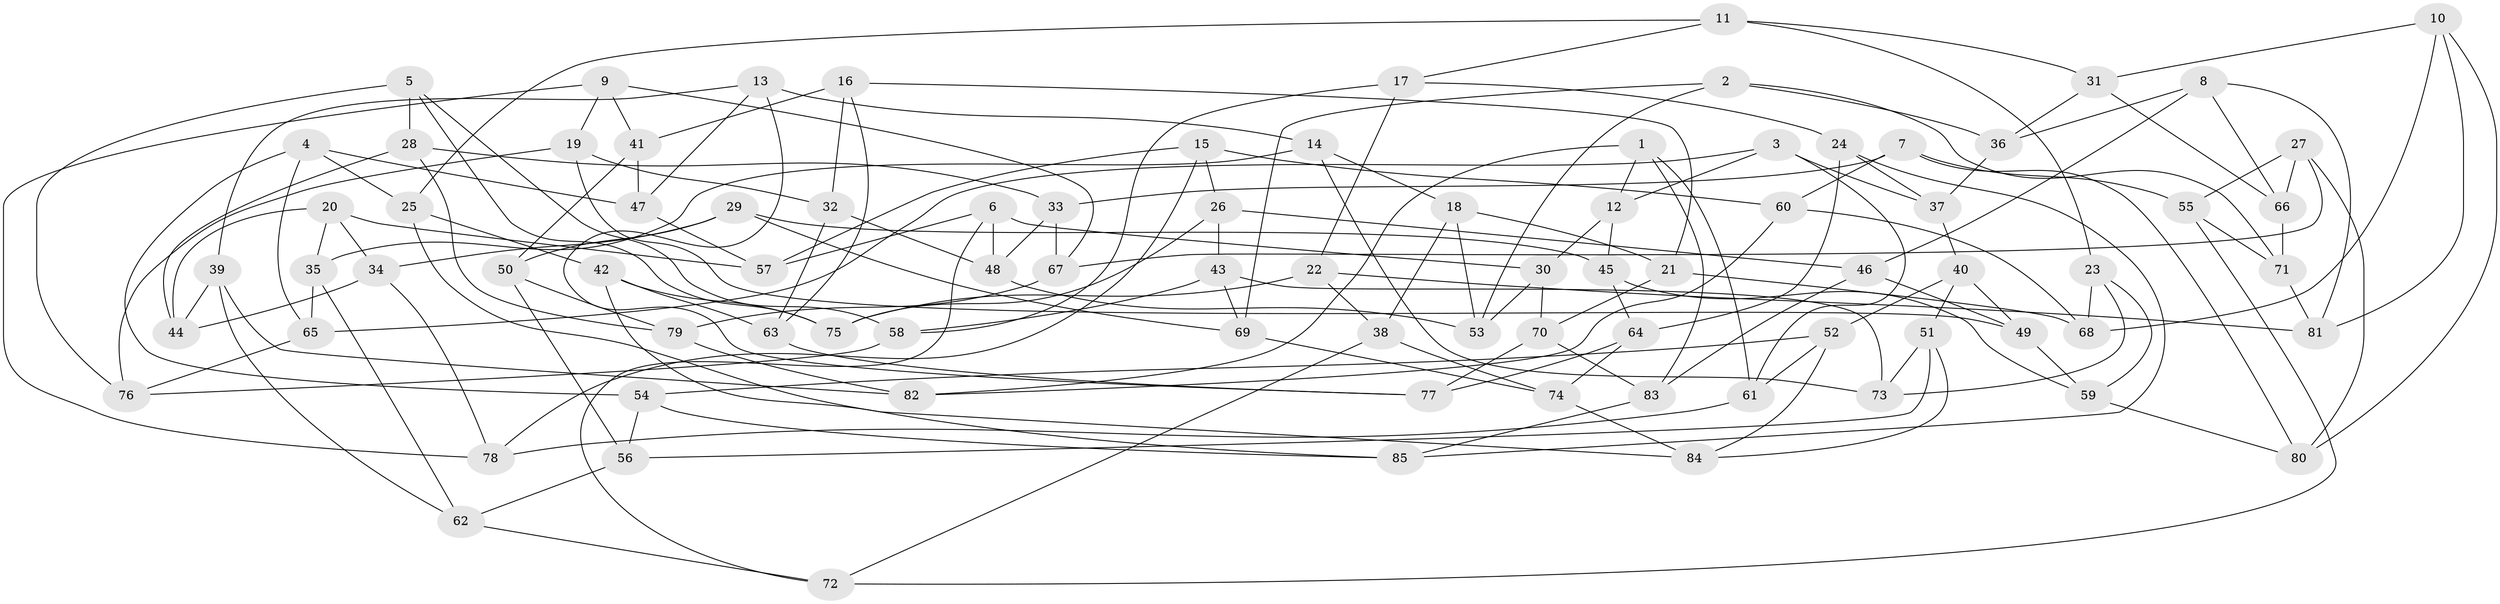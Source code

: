 // Generated by graph-tools (version 1.1) at 2025/02/03/09/25 03:02:54]
// undirected, 85 vertices, 170 edges
graph export_dot {
graph [start="1"]
  node [color=gray90,style=filled];
  1;
  2;
  3;
  4;
  5;
  6;
  7;
  8;
  9;
  10;
  11;
  12;
  13;
  14;
  15;
  16;
  17;
  18;
  19;
  20;
  21;
  22;
  23;
  24;
  25;
  26;
  27;
  28;
  29;
  30;
  31;
  32;
  33;
  34;
  35;
  36;
  37;
  38;
  39;
  40;
  41;
  42;
  43;
  44;
  45;
  46;
  47;
  48;
  49;
  50;
  51;
  52;
  53;
  54;
  55;
  56;
  57;
  58;
  59;
  60;
  61;
  62;
  63;
  64;
  65;
  66;
  67;
  68;
  69;
  70;
  71;
  72;
  73;
  74;
  75;
  76;
  77;
  78;
  79;
  80;
  81;
  82;
  83;
  84;
  85;
  1 -- 82;
  1 -- 61;
  1 -- 12;
  1 -- 83;
  2 -- 69;
  2 -- 53;
  2 -- 71;
  2 -- 36;
  3 -- 37;
  3 -- 12;
  3 -- 61;
  3 -- 65;
  4 -- 54;
  4 -- 25;
  4 -- 47;
  4 -- 65;
  5 -- 76;
  5 -- 28;
  5 -- 75;
  5 -- 58;
  6 -- 72;
  6 -- 30;
  6 -- 48;
  6 -- 57;
  7 -- 80;
  7 -- 60;
  7 -- 33;
  7 -- 55;
  8 -- 81;
  8 -- 66;
  8 -- 46;
  8 -- 36;
  9 -- 41;
  9 -- 78;
  9 -- 19;
  9 -- 67;
  10 -- 31;
  10 -- 81;
  10 -- 80;
  10 -- 68;
  11 -- 23;
  11 -- 31;
  11 -- 25;
  11 -- 17;
  12 -- 30;
  12 -- 45;
  13 -- 47;
  13 -- 39;
  13 -- 77;
  13 -- 14;
  14 -- 73;
  14 -- 18;
  14 -- 35;
  15 -- 78;
  15 -- 60;
  15 -- 26;
  15 -- 57;
  16 -- 63;
  16 -- 21;
  16 -- 32;
  16 -- 41;
  17 -- 24;
  17 -- 58;
  17 -- 22;
  18 -- 53;
  18 -- 21;
  18 -- 38;
  19 -- 76;
  19 -- 32;
  19 -- 49;
  20 -- 34;
  20 -- 35;
  20 -- 44;
  20 -- 57;
  21 -- 68;
  21 -- 70;
  22 -- 81;
  22 -- 75;
  22 -- 38;
  23 -- 59;
  23 -- 73;
  23 -- 68;
  24 -- 37;
  24 -- 64;
  24 -- 85;
  25 -- 84;
  25 -- 42;
  26 -- 46;
  26 -- 75;
  26 -- 43;
  27 -- 66;
  27 -- 80;
  27 -- 55;
  27 -- 67;
  28 -- 44;
  28 -- 33;
  28 -- 79;
  29 -- 34;
  29 -- 69;
  29 -- 50;
  29 -- 45;
  30 -- 53;
  30 -- 70;
  31 -- 66;
  31 -- 36;
  32 -- 48;
  32 -- 63;
  33 -- 67;
  33 -- 48;
  34 -- 44;
  34 -- 78;
  35 -- 65;
  35 -- 62;
  36 -- 37;
  37 -- 40;
  38 -- 72;
  38 -- 74;
  39 -- 62;
  39 -- 44;
  39 -- 82;
  40 -- 52;
  40 -- 51;
  40 -- 49;
  41 -- 47;
  41 -- 50;
  42 -- 85;
  42 -- 63;
  42 -- 75;
  43 -- 58;
  43 -- 69;
  43 -- 73;
  45 -- 59;
  45 -- 64;
  46 -- 49;
  46 -- 83;
  47 -- 57;
  48 -- 53;
  49 -- 59;
  50 -- 79;
  50 -- 56;
  51 -- 84;
  51 -- 56;
  51 -- 73;
  52 -- 61;
  52 -- 84;
  52 -- 54;
  54 -- 85;
  54 -- 56;
  55 -- 72;
  55 -- 71;
  56 -- 62;
  58 -- 76;
  59 -- 80;
  60 -- 68;
  60 -- 82;
  61 -- 78;
  62 -- 72;
  63 -- 77;
  64 -- 74;
  64 -- 77;
  65 -- 76;
  66 -- 71;
  67 -- 79;
  69 -- 74;
  70 -- 83;
  70 -- 77;
  71 -- 81;
  74 -- 84;
  79 -- 82;
  83 -- 85;
}
